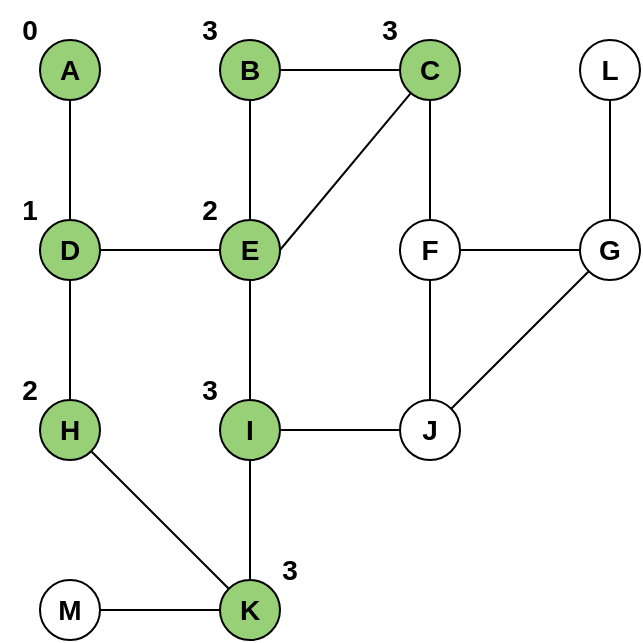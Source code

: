 <mxfile version="14.7.2" type="github">
  <diagram id="JFGGiPSsx8Y47dSBcQjj" name="Page-1">
    <mxGraphModel dx="1038" dy="547" grid="1" gridSize="10" guides="1" tooltips="1" connect="1" arrows="1" fold="1" page="1" pageScale="1" pageWidth="850" pageHeight="1100" math="0" shadow="0">
      <root>
        <mxCell id="0" />
        <mxCell id="1" parent="0" />
        <mxCell id="5YqRh7Nb_uypnh0w5WMv-1" value="&lt;b&gt;&lt;font style=&quot;font-size: 14px&quot;&gt;A&lt;/font&gt;&lt;/b&gt;" style="ellipse;whiteSpace=wrap;html=1;fillColor=#97D077;" parent="1" vertex="1">
          <mxGeometry x="190" y="100" width="30" height="30" as="geometry" />
        </mxCell>
        <mxCell id="5YqRh7Nb_uypnh0w5WMv-2" value="&lt;b&gt;&lt;font style=&quot;font-size: 14px&quot;&gt;D&lt;/font&gt;&lt;/b&gt;" style="ellipse;whiteSpace=wrap;html=1;fillColor=#97D077;" parent="1" vertex="1">
          <mxGeometry x="190" y="190" width="30" height="30" as="geometry" />
        </mxCell>
        <mxCell id="5YqRh7Nb_uypnh0w5WMv-5" value="" style="endArrow=none;html=1;exitX=0.5;exitY=0;exitDx=0;exitDy=0;" parent="1" source="5YqRh7Nb_uypnh0w5WMv-2" target="5YqRh7Nb_uypnh0w5WMv-1" edge="1">
          <mxGeometry width="50" height="50" relative="1" as="geometry">
            <mxPoint x="204.86" y="170" as="sourcePoint" />
            <mxPoint x="204.86" y="130" as="targetPoint" />
            <Array as="points" />
          </mxGeometry>
        </mxCell>
        <mxCell id="5YqRh7Nb_uypnh0w5WMv-9" value="&lt;b&gt;&lt;font style=&quot;font-size: 14px&quot;&gt;B&lt;/font&gt;&lt;/b&gt;" style="ellipse;whiteSpace=wrap;html=1;fillColor=#97D077;" parent="1" vertex="1">
          <mxGeometry x="280" y="100" width="30" height="30" as="geometry" />
        </mxCell>
        <mxCell id="5YqRh7Nb_uypnh0w5WMv-10" value="&lt;b&gt;&lt;font style=&quot;font-size: 14px&quot;&gt;E&lt;/font&gt;&lt;/b&gt;" style="ellipse;whiteSpace=wrap;html=1;fillColor=#97D077;" parent="1" vertex="1">
          <mxGeometry x="280" y="190" width="30" height="30" as="geometry" />
        </mxCell>
        <mxCell id="5YqRh7Nb_uypnh0w5WMv-11" value="" style="endArrow=none;html=1;exitX=0.5;exitY=0;exitDx=0;exitDy=0;" parent="1" source="5YqRh7Nb_uypnh0w5WMv-10" target="5YqRh7Nb_uypnh0w5WMv-9" edge="1">
          <mxGeometry width="50" height="50" relative="1" as="geometry">
            <mxPoint x="294.86" y="170" as="sourcePoint" />
            <mxPoint x="294.86" y="130" as="targetPoint" />
            <Array as="points" />
          </mxGeometry>
        </mxCell>
        <mxCell id="5YqRh7Nb_uypnh0w5WMv-12" value="" style="endArrow=none;html=1;entryX=0;entryY=0.5;entryDx=0;entryDy=0;exitX=1;exitY=0.5;exitDx=0;exitDy=0;" parent="1" source="5YqRh7Nb_uypnh0w5WMv-2" target="5YqRh7Nb_uypnh0w5WMv-10" edge="1">
          <mxGeometry width="50" height="50" relative="1" as="geometry">
            <mxPoint x="220" y="210" as="sourcePoint" />
            <mxPoint x="270" y="160" as="targetPoint" />
          </mxGeometry>
        </mxCell>
        <mxCell id="5YqRh7Nb_uypnh0w5WMv-16" value="&lt;b&gt;&lt;font style=&quot;font-size: 14px&quot;&gt;H&lt;/font&gt;&lt;/b&gt;" style="ellipse;whiteSpace=wrap;html=1;fillColor=#97D077;" parent="1" vertex="1">
          <mxGeometry x="190" y="280" width="30" height="30" as="geometry" />
        </mxCell>
        <mxCell id="5YqRh7Nb_uypnh0w5WMv-17" value="" style="endArrow=none;html=1;exitX=0.5;exitY=0;exitDx=0;exitDy=0;" parent="1" source="5YqRh7Nb_uypnh0w5WMv-16" target="5YqRh7Nb_uypnh0w5WMv-2" edge="1">
          <mxGeometry width="50" height="50" relative="1" as="geometry">
            <mxPoint x="204.86" y="260" as="sourcePoint" />
            <mxPoint x="205" y="220" as="targetPoint" />
            <Array as="points" />
          </mxGeometry>
        </mxCell>
        <mxCell id="5YqRh7Nb_uypnh0w5WMv-19" value="&lt;b&gt;&lt;font style=&quot;font-size: 14px&quot;&gt;I&lt;/font&gt;&lt;/b&gt;" style="ellipse;whiteSpace=wrap;html=1;fillColor=#97D077;" parent="1" vertex="1">
          <mxGeometry x="280" y="280" width="30" height="30" as="geometry" />
        </mxCell>
        <mxCell id="5YqRh7Nb_uypnh0w5WMv-20" value="" style="endArrow=none;html=1;exitX=0.5;exitY=0;exitDx=0;exitDy=0;" parent="1" source="5YqRh7Nb_uypnh0w5WMv-19" target="5YqRh7Nb_uypnh0w5WMv-10" edge="1">
          <mxGeometry width="50" height="50" relative="1" as="geometry">
            <mxPoint x="294.86" y="260" as="sourcePoint" />
            <mxPoint x="295" y="220" as="targetPoint" />
            <Array as="points" />
          </mxGeometry>
        </mxCell>
        <mxCell id="5YqRh7Nb_uypnh0w5WMv-21" value="&lt;span style=&quot;font-size: 14px&quot;&gt;&lt;b&gt;K&lt;/b&gt;&lt;/span&gt;" style="ellipse;whiteSpace=wrap;html=1;fillColor=#97D077;" parent="1" vertex="1">
          <mxGeometry x="280" y="370" width="30" height="30" as="geometry" />
        </mxCell>
        <mxCell id="5YqRh7Nb_uypnh0w5WMv-22" value="" style="endArrow=none;html=1;exitX=0.5;exitY=0;exitDx=0;exitDy=0;" parent="1" source="5YqRh7Nb_uypnh0w5WMv-21" target="5YqRh7Nb_uypnh0w5WMv-19" edge="1">
          <mxGeometry width="50" height="50" relative="1" as="geometry">
            <mxPoint x="294.86" y="350" as="sourcePoint" />
            <mxPoint x="295" y="310" as="targetPoint" />
            <Array as="points" />
          </mxGeometry>
        </mxCell>
        <mxCell id="5YqRh7Nb_uypnh0w5WMv-23" value="" style="endArrow=none;html=1;" parent="1" source="5YqRh7Nb_uypnh0w5WMv-21" target="5YqRh7Nb_uypnh0w5WMv-16" edge="1">
          <mxGeometry width="50" height="50" relative="1" as="geometry">
            <mxPoint x="230" y="380" as="sourcePoint" />
            <mxPoint x="280" y="330" as="targetPoint" />
          </mxGeometry>
        </mxCell>
        <mxCell id="5YqRh7Nb_uypnh0w5WMv-24" value="&lt;b&gt;&lt;font style=&quot;font-size: 14px&quot;&gt;M&lt;/font&gt;&lt;/b&gt;" style="ellipse;whiteSpace=wrap;html=1;" parent="1" vertex="1">
          <mxGeometry x="190" y="370" width="30" height="30" as="geometry" />
        </mxCell>
        <mxCell id="5YqRh7Nb_uypnh0w5WMv-25" value="" style="endArrow=none;html=1;" parent="1" source="5YqRh7Nb_uypnh0w5WMv-24" target="5YqRh7Nb_uypnh0w5WMv-21" edge="1">
          <mxGeometry width="50" height="50" relative="1" as="geometry">
            <mxPoint x="320" y="360" as="sourcePoint" />
            <mxPoint x="370" y="310" as="targetPoint" />
          </mxGeometry>
        </mxCell>
        <mxCell id="5YqRh7Nb_uypnh0w5WMv-26" value="&lt;b&gt;&lt;font style=&quot;font-size: 14px&quot;&gt;J&lt;/font&gt;&lt;/b&gt;" style="ellipse;whiteSpace=wrap;html=1;" parent="1" vertex="1">
          <mxGeometry x="370" y="280" width="30" height="30" as="geometry" />
        </mxCell>
        <mxCell id="5YqRh7Nb_uypnh0w5WMv-27" value="" style="endArrow=none;html=1;" parent="1" source="5YqRh7Nb_uypnh0w5WMv-19" target="5YqRh7Nb_uypnh0w5WMv-26" edge="1">
          <mxGeometry width="50" height="50" relative="1" as="geometry">
            <mxPoint x="380" y="310" as="sourcePoint" />
            <mxPoint x="430" y="260" as="targetPoint" />
          </mxGeometry>
        </mxCell>
        <mxCell id="5YqRh7Nb_uypnh0w5WMv-28" value="&lt;b&gt;&lt;font style=&quot;font-size: 14px&quot;&gt;F&lt;/font&gt;&lt;/b&gt;" style="ellipse;whiteSpace=wrap;html=1;" parent="1" vertex="1">
          <mxGeometry x="370" y="190" width="30" height="30" as="geometry" />
        </mxCell>
        <mxCell id="5YqRh7Nb_uypnh0w5WMv-29" value="" style="endArrow=none;html=1;" parent="1" target="5YqRh7Nb_uypnh0w5WMv-30" edge="1">
          <mxGeometry width="50" height="50" relative="1" as="geometry">
            <mxPoint x="310" y="205" as="sourcePoint" />
            <mxPoint x="430" y="170" as="targetPoint" />
          </mxGeometry>
        </mxCell>
        <mxCell id="5YqRh7Nb_uypnh0w5WMv-30" value="&lt;b&gt;&lt;font style=&quot;font-size: 14px&quot;&gt;C&lt;/font&gt;&lt;/b&gt;" style="ellipse;whiteSpace=wrap;html=1;fillColor=#97D077;" parent="1" vertex="1">
          <mxGeometry x="370" y="100" width="30" height="30" as="geometry" />
        </mxCell>
        <mxCell id="5YqRh7Nb_uypnh0w5WMv-31" value="" style="endArrow=none;html=1;" parent="1" source="5YqRh7Nb_uypnh0w5WMv-28" target="5YqRh7Nb_uypnh0w5WMv-30" edge="1">
          <mxGeometry width="50" height="50" relative="1" as="geometry">
            <mxPoint x="320" y="215" as="sourcePoint" />
            <mxPoint x="385.415" y="136.538" as="targetPoint" />
          </mxGeometry>
        </mxCell>
        <mxCell id="5YqRh7Nb_uypnh0w5WMv-32" value="" style="endArrow=none;html=1;" parent="1" source="5YqRh7Nb_uypnh0w5WMv-30" target="5YqRh7Nb_uypnh0w5WMv-9" edge="1">
          <mxGeometry width="50" height="50" relative="1" as="geometry">
            <mxPoint x="360" y="130" as="sourcePoint" />
            <mxPoint x="320" y="140" as="targetPoint" />
          </mxGeometry>
        </mxCell>
        <mxCell id="5YqRh7Nb_uypnh0w5WMv-33" value="&lt;b&gt;&lt;font style=&quot;font-size: 14px&quot;&gt;G&lt;/font&gt;&lt;/b&gt;" style="ellipse;whiteSpace=wrap;html=1;" parent="1" vertex="1">
          <mxGeometry x="460" y="190" width="30" height="30" as="geometry" />
        </mxCell>
        <mxCell id="5YqRh7Nb_uypnh0w5WMv-34" value="" style="endArrow=none;html=1;" parent="1" source="5YqRh7Nb_uypnh0w5WMv-33" target="5YqRh7Nb_uypnh0w5WMv-28" edge="1">
          <mxGeometry width="50" height="50" relative="1" as="geometry">
            <mxPoint x="450" y="220" as="sourcePoint" />
            <mxPoint x="400" y="205" as="targetPoint" />
          </mxGeometry>
        </mxCell>
        <mxCell id="5YqRh7Nb_uypnh0w5WMv-35" value="" style="endArrow=none;html=1;" parent="1" source="5YqRh7Nb_uypnh0w5WMv-26" target="5YqRh7Nb_uypnh0w5WMv-28" edge="1">
          <mxGeometry width="50" height="50" relative="1" as="geometry">
            <mxPoint x="470" y="215" as="sourcePoint" />
            <mxPoint x="410" y="215" as="targetPoint" />
          </mxGeometry>
        </mxCell>
        <mxCell id="5YqRh7Nb_uypnh0w5WMv-36" value="" style="endArrow=none;html=1;" parent="1" source="5YqRh7Nb_uypnh0w5WMv-26" target="5YqRh7Nb_uypnh0w5WMv-33" edge="1">
          <mxGeometry width="50" height="50" relative="1" as="geometry">
            <mxPoint x="395" y="290" as="sourcePoint" />
            <mxPoint x="395" y="230" as="targetPoint" />
          </mxGeometry>
        </mxCell>
        <mxCell id="5YqRh7Nb_uypnh0w5WMv-37" value="&lt;b&gt;&lt;font style=&quot;font-size: 14px&quot;&gt;L&lt;/font&gt;&lt;/b&gt;" style="ellipse;whiteSpace=wrap;html=1;" parent="1" vertex="1">
          <mxGeometry x="460" y="100" width="30" height="30" as="geometry" />
        </mxCell>
        <mxCell id="5YqRh7Nb_uypnh0w5WMv-38" value="" style="endArrow=none;html=1;" parent="1" target="5YqRh7Nb_uypnh0w5WMv-37" edge="1">
          <mxGeometry width="50" height="50" relative="1" as="geometry">
            <mxPoint x="475" y="190" as="sourcePoint" />
            <mxPoint x="475.415" y="136.538" as="targetPoint" />
          </mxGeometry>
        </mxCell>
        <mxCell id="Afw35j-rkq3azpGYtkyB-5" value="&lt;b&gt;&lt;font style=&quot;font-size: 14px&quot;&gt;0&lt;/font&gt;&lt;/b&gt;" style="text;html=1;strokeColor=none;fillColor=none;align=center;verticalAlign=middle;whiteSpace=wrap;rounded=0;" vertex="1" parent="1">
          <mxGeometry x="170" y="80" width="30" height="30" as="geometry" />
        </mxCell>
        <mxCell id="Afw35j-rkq3azpGYtkyB-14" value="&lt;b&gt;&lt;font style=&quot;font-size: 14px&quot;&gt;1&lt;/font&gt;&lt;/b&gt;" style="text;html=1;strokeColor=none;fillColor=none;align=center;verticalAlign=middle;whiteSpace=wrap;rounded=0;" vertex="1" parent="1">
          <mxGeometry x="170" y="170" width="30" height="30" as="geometry" />
        </mxCell>
        <mxCell id="Afw35j-rkq3azpGYtkyB-15" value="&lt;b&gt;&lt;font style=&quot;font-size: 14px&quot;&gt;2&lt;/font&gt;&lt;/b&gt;" style="text;html=1;strokeColor=none;fillColor=none;align=center;verticalAlign=middle;whiteSpace=wrap;rounded=0;" vertex="1" parent="1">
          <mxGeometry x="260" y="170" width="30" height="30" as="geometry" />
        </mxCell>
        <mxCell id="Afw35j-rkq3azpGYtkyB-16" value="&lt;b&gt;&lt;font style=&quot;font-size: 14px&quot;&gt;3&lt;/font&gt;&lt;/b&gt;" style="text;html=1;strokeColor=none;fillColor=none;align=center;verticalAlign=middle;whiteSpace=wrap;rounded=0;" vertex="1" parent="1">
          <mxGeometry x="260" y="80" width="30" height="30" as="geometry" />
        </mxCell>
        <mxCell id="Afw35j-rkq3azpGYtkyB-17" value="&lt;b&gt;&lt;font style=&quot;font-size: 14px&quot;&gt;3&lt;/font&gt;&lt;/b&gt;" style="text;html=1;strokeColor=none;fillColor=none;align=center;verticalAlign=middle;whiteSpace=wrap;rounded=0;" vertex="1" parent="1">
          <mxGeometry x="350" y="80" width="30" height="30" as="geometry" />
        </mxCell>
        <mxCell id="Afw35j-rkq3azpGYtkyB-18" value="&lt;b&gt;&lt;font style=&quot;font-size: 14px&quot;&gt;3&lt;/font&gt;&lt;/b&gt;" style="text;html=1;strokeColor=none;fillColor=none;align=center;verticalAlign=middle;whiteSpace=wrap;rounded=0;" vertex="1" parent="1">
          <mxGeometry x="260" y="260" width="30" height="30" as="geometry" />
        </mxCell>
        <mxCell id="Afw35j-rkq3azpGYtkyB-19" value="&lt;b&gt;&lt;font style=&quot;font-size: 14px&quot;&gt;2&lt;/font&gt;&lt;/b&gt;" style="text;html=1;strokeColor=none;fillColor=none;align=center;verticalAlign=middle;whiteSpace=wrap;rounded=0;" vertex="1" parent="1">
          <mxGeometry x="170" y="260" width="30" height="30" as="geometry" />
        </mxCell>
        <mxCell id="Afw35j-rkq3azpGYtkyB-20" value="&lt;b&gt;&lt;font style=&quot;font-size: 14px&quot;&gt;3&lt;/font&gt;&lt;/b&gt;" style="text;html=1;strokeColor=none;fillColor=none;align=center;verticalAlign=middle;whiteSpace=wrap;rounded=0;" vertex="1" parent="1">
          <mxGeometry x="300" y="350" width="30" height="30" as="geometry" />
        </mxCell>
      </root>
    </mxGraphModel>
  </diagram>
</mxfile>
